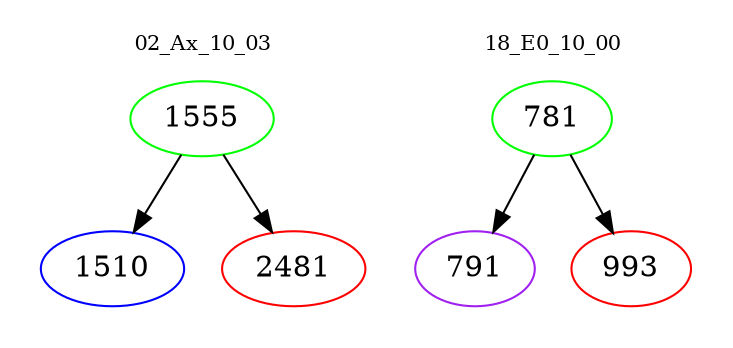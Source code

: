 digraph{
subgraph cluster_0 {
color = white
label = "02_Ax_10_03";
fontsize=10;
T0_1555 [label="1555", color="green"]
T0_1555 -> T0_1510 [color="black"]
T0_1510 [label="1510", color="blue"]
T0_1555 -> T0_2481 [color="black"]
T0_2481 [label="2481", color="red"]
}
subgraph cluster_1 {
color = white
label = "18_E0_10_00";
fontsize=10;
T1_781 [label="781", color="green"]
T1_781 -> T1_791 [color="black"]
T1_791 [label="791", color="purple"]
T1_781 -> T1_993 [color="black"]
T1_993 [label="993", color="red"]
}
}
